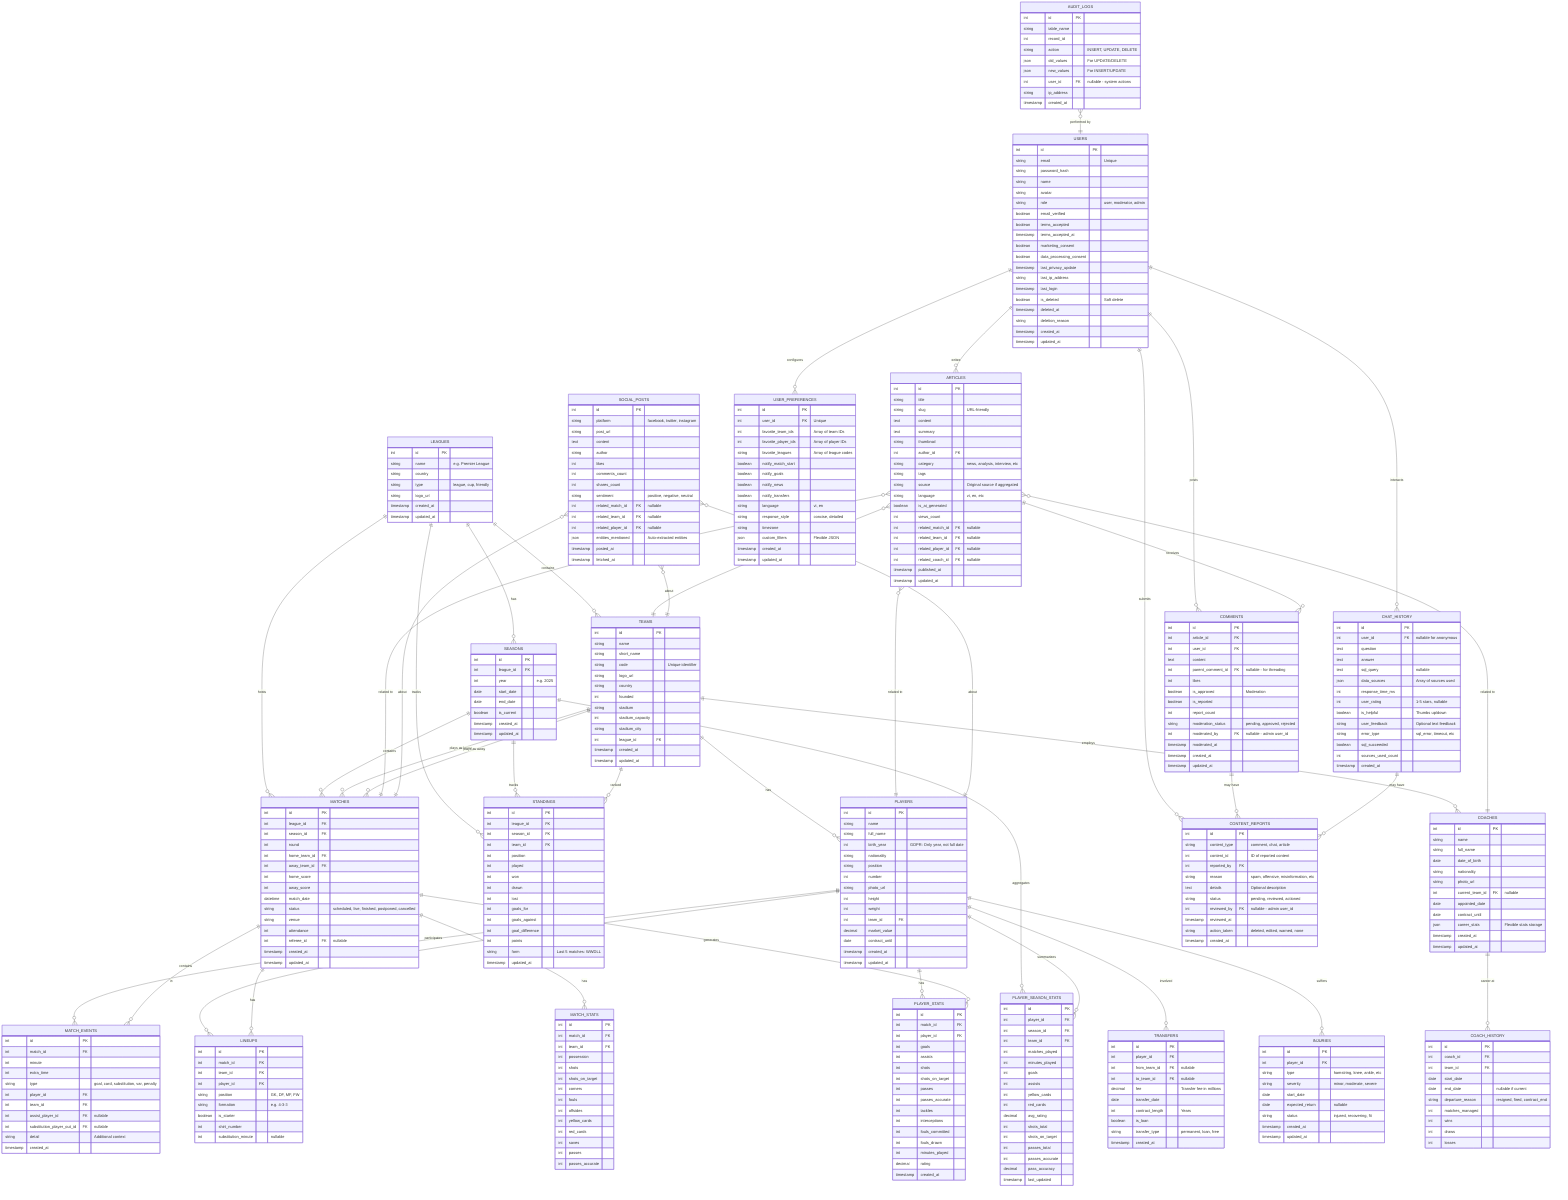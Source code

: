 %% DATABASE SCHEMA V2 - IMPROVED & PRODUCTION-READY
%% Changes from v1:
%% - Removed 'season' from LEAGUES (redundant with SEASONS table)
%% - Added COACHES table
%% - Added PLAYER_SEASON_STATS for aggregated statistics
%% - Added related entity fields to ARTICLES
%% - Added feedback/rating to CHAT_HISTORY
%% - Added USER_PREFERENCES for personalization
%% - Added content moderation fields
%% - Added GDPR compliance fields
%% - Added AUDIT_LOGS for change tracking
%% - Added CONTENT_REPORTS for moderation
%% - Improved SOCIAL_POSTS with relationships

erDiagram
    %% Core Football Entities
    LEAGUES ||--o{ SEASONS : has
    LEAGUES ||--o{ TEAMS : contains
    LEAGUES ||--o{ MATCHES : hosts
    LEAGUES ||--o{ STANDINGS : tracks
    
    SEASONS ||--o{ MATCHES : contains
    SEASONS ||--o{ STANDINGS : tracks
    SEASONS ||--o{ PLAYER_SEASON_STATS : aggregates
    
    TEAMS ||--o{ PLAYERS : has
    TEAMS ||--o{ COACHES : employs
    TEAMS ||--o{ MATCHES : "plays as home"
    TEAMS ||--o{ MATCHES : "plays as away"
    TEAMS ||--o{ STANDINGS : ranked
    
    PLAYERS ||--o{ MATCH_EVENTS : participates
    PLAYERS ||--o{ LINEUPS : in
    PLAYERS ||--o{ PLAYER_STATS : has
    PLAYERS ||--o{ PLAYER_SEASON_STATS : summarizes
    PLAYERS ||--o{ TRANSFERS : involved
    PLAYERS ||--o{ INJURIES : suffers
    
    COACHES ||--o{ COACH_HISTORY : "career at"
    
    MATCHES ||--o{ MATCH_EVENTS : contains
    MATCHES ||--o{ LINEUPS : has
    MATCHES ||--o{ MATCH_STATS : has
    MATCHES ||--o{ PLAYER_STATS : generates
    
    %% Content & Community
    USERS ||--o{ ARTICLES : writes
    USERS ||--o{ COMMENTS : posts
    USERS ||--o{ CHAT_HISTORY : interacts
    USERS ||--o{ USER_PREFERENCES : configures
    USERS ||--o{ CONTENT_REPORTS : submits
    
    ARTICLES ||--o{ COMMENTS : receives
    ARTICLES }o--|| MATCHES : "related to"
    ARTICLES }o--|| TEAMS : "related to"
    ARTICLES }o--|| PLAYERS : "related to"
    ARTICLES }o--|| COACHES : "related to"
    
    COMMENTS ||--o{ CONTENT_REPORTS : "may have"
    CHAT_HISTORY ||--o{ CONTENT_REPORTS : "may have"
    
    SOCIAL_POSTS }o--|| MATCHES : "about"
    SOCIAL_POSTS }o--|| TEAMS : "about"
    SOCIAL_POSTS }o--|| PLAYERS : "about"
    
    %% Audit
    AUDIT_LOGS }o--|| USERS : "performed by"
    
    %% ================================================================
    %% TABLE DEFINITIONS
    %% ================================================================
    
    LEAGUES {
        int id PK
        string name "e.g. Premier League"
        string country
        string type "league, cup, friendly"
        string logo_url
        timestamp created_at
        timestamp updated_at
    }
    
    SEASONS {
        int id PK
        int league_id FK
        int year "e.g. 2025"
        date start_date
        date end_date
        boolean is_current
        timestamp created_at
        timestamp updated_at
    }
    
    TEAMS {
        int id PK
        string name
        string short_name
        string code "Unique identifier"
        string logo_url
        string country
        int founded
        string stadium
        int stadium_capacity
        string stadium_city
        int league_id FK
        timestamp created_at
        timestamp updated_at
    }
    
    COACHES {
        int id PK
        string name
        string full_name
        date date_of_birth
        string nationality
        string photo_url
        int current_team_id FK "nullable"
        date appointed_date
        date contract_until
        json career_stats "Flexible stats storage"
        timestamp created_at
        timestamp updated_at
    }
    
    COACH_HISTORY {
        int id PK
        int coach_id FK
        int team_id FK
        date start_date
        date end_date "nullable if current"
        string departure_reason "resigned, fired, contract_end"
        int matches_managed
        int wins
        int draws
        int losses
    }
    
    PLAYERS {
        int id PK
        string name
        string full_name
        int birth_year "GDPR: Only year, not full date"
        string nationality
        string position
        int number
        string photo_url
        int height
        int weight
        int team_id FK
        decimal market_value
        date contract_until
        timestamp created_at
        timestamp updated_at
    }
    
    MATCHES {
        int id PK
        int league_id FK
        int season_id FK
        int round
        int home_team_id FK
        int away_team_id FK
        int home_score
        int away_score
        datetime match_date
        string status "scheduled, live, finished, postponed, cancelled"
        string venue
        int attendance
        int referee_id FK "nullable"
        timestamp created_at
        timestamp updated_at
    }
    
    MATCH_EVENTS {
        int id PK
        int match_id FK
        int minute
        int extra_time
        string type "goal, card, substitution, var, penalty"
        int player_id FK
        int team_id FK
        int assist_player_id FK "nullable"
        int substitution_player_out_id FK "nullable"
        string detail "Additional context"
        timestamp created_at
    }
    
    LINEUPS {
        int id PK
        int match_id FK
        int team_id FK
        int player_id FK
        string position "GK, DF, MF, FW"
        string formation "e.g. 4-3-3"
        boolean is_starter
        int shirt_number
        int substitution_minute "nullable"
    }
    
    PLAYER_STATS {
        int id PK
        int match_id FK
        int player_id FK
        int goals
        int assists
        int shots
        int shots_on_target
        int passes
        int passes_accurate
        int tackles
        int interceptions
        int fouls_committed
        int fouls_drawn
        int minutes_played
        decimal rating
        timestamp created_at
    }
    
    PLAYER_SEASON_STATS {
        int id PK
        int player_id FK
        int season_id FK
        int team_id FK
        int matches_played
        int minutes_played
        int goals
        int assists
        int yellow_cards
        int red_cards
        decimal avg_rating
        int shots_total
        int shots_on_target
        int passes_total
        int passes_accurate
        decimal pass_accuracy
        timestamp last_updated
    }
    
    MATCH_STATS {
        int id PK
        int match_id FK
        int team_id FK
        int possession
        int shots
        int shots_on_target
        int corners
        int fouls
        int offsides
        int yellow_cards
        int red_cards
        int saves
        int passes
        int passes_accurate
    }
    
    STANDINGS {
        int id PK
        int league_id FK
        int season_id FK
        int team_id FK
        int position
        int played
        int won
        int drawn
        int lost
        int goals_for
        int goals_against
        int goal_difference
        int points
        string form "Last 5 matches: WWDLL"
        timestamp updated_at
    }
    
    TRANSFERS {
        int id PK
        int player_id FK
        int from_team_id FK "nullable"
        int to_team_id FK "nullable"
        decimal fee "Transfer fee in millions"
        date transfer_date
        int contract_length "Years"
        boolean is_loan
        string transfer_type "permanent, loan, free"
        timestamp created_at
    }
    
    INJURIES {
        int id PK
        int player_id FK
        string type "hamstring, knee, ankle, etc"
        string severity "minor, moderate, severe"
        date start_date
        date expected_return "nullable"
        string status "injured, recovering, fit"
        timestamp created_at
        timestamp updated_at
    }
    
    %% ================================================================
    %% CONTENT & COMMUNITY
    %% ================================================================
    
    ARTICLES {
        int id PK
        string title
        string slug "URL-friendly"
        text content
        text summary
        string thumbnail
        int author_id FK
        string category "news, analysis, interview, etc"
        string tags
        string source "Original source if aggregated"
        string language "vi, en, etc"
        boolean is_ai_generated
        int views_count
        int related_match_id FK "nullable"
        int related_team_id FK "nullable"
        int related_player_id FK "nullable"
        int related_coach_id FK "nullable"
        timestamp published_at
        timestamp updated_at
    }
    
    COMMENTS {
        int id PK
        int article_id FK
        int user_id FK
        text content
        int parent_comment_id FK "nullable - for threading"
        int likes
        boolean is_approved "Moderation"
        boolean is_reported
        int report_count
        string moderation_status "pending, approved, rejected"
        int moderated_by FK "nullable - admin user_id"
        timestamp moderated_at
        timestamp created_at
        timestamp updated_at
    }
    
    USERS {
        int id PK
        string email "Unique"
        string password_hash
        string name
        string avatar
        string role "user, moderator, admin"
        boolean email_verified
        boolean terms_accepted
        timestamp terms_accepted_at
        boolean marketing_consent
        boolean data_processing_consent
        timestamp last_privacy_update
        string last_ip_address
        timestamp last_login
        boolean is_deleted "Soft delete"
        timestamp deleted_at
        string deletion_reason
        timestamp created_at
        timestamp updated_at
    }
    
    USER_PREFERENCES {
        int id PK
        int user_id FK "Unique"
        int favorite_team_ids "Array of team IDs"
        int favorite_player_ids "Array of player IDs"
        string favorite_leagues "Array of league codes"
        boolean notify_match_start
        boolean notify_goals
        boolean notify_news
        boolean notify_transfers
        string language "vi, en"
        string response_style "concise, detailed"
        string timezone
        json custom_filters "Flexible JSON"
        timestamp created_at
        timestamp updated_at
    }
    
    CHAT_HISTORY {
        int id PK
        int user_id FK "nullable for anonymous"
        text question
        text answer
        text sql_query "nullable"
        json data_sources "Array of sources used"
        int response_time_ms
        int user_rating "1-5 stars, nullable"
        boolean is_helpful "Thumbs up/down"
        string user_feedback "Optional text feedback"
        string error_type "sql_error, timeout, etc"
        boolean sql_succeeded
        int sources_used_count
        timestamp created_at
    }
    
    SOCIAL_POSTS {
        int id PK
        string platform "facebook, twitter, instagram"
        string post_url
        text content
        string author
        int likes
        int comments_count
        int shares_count
        string sentiment "positive, negative, neutral"
        int related_match_id FK "nullable"
        int related_team_id FK "nullable"
        int related_player_id FK "nullable"
        json entities_mentioned "Auto-extracted entities"
        timestamp posted_at
        timestamp fetched_at
    }
    
    %% ================================================================
    %% MODERATION & AUDIT
    %% ================================================================
    
    CONTENT_REPORTS {
        int id PK
        string content_type "comment, chat, article"
        int content_id "ID of reported content"
        int reported_by FK
        string reason "spam, offensive, misinformation, etc"
        text details "Optional description"
        string status "pending, reviewed, actioned"
        int reviewed_by FK "nullable - admin user_id"
        timestamp reviewed_at
        string action_taken "deleted, edited, warned, none"
        timestamp created_at
    }
    
    AUDIT_LOGS {
        int id PK
        string table_name
        int record_id
        string action "INSERT, UPDATE, DELETE"
        json old_values "For UPDATE/DELETE"
        json new_values "For INSERT/UPDATE"
        int user_id FK "nullable - system actions"
        string ip_address
        timestamp created_at
    }